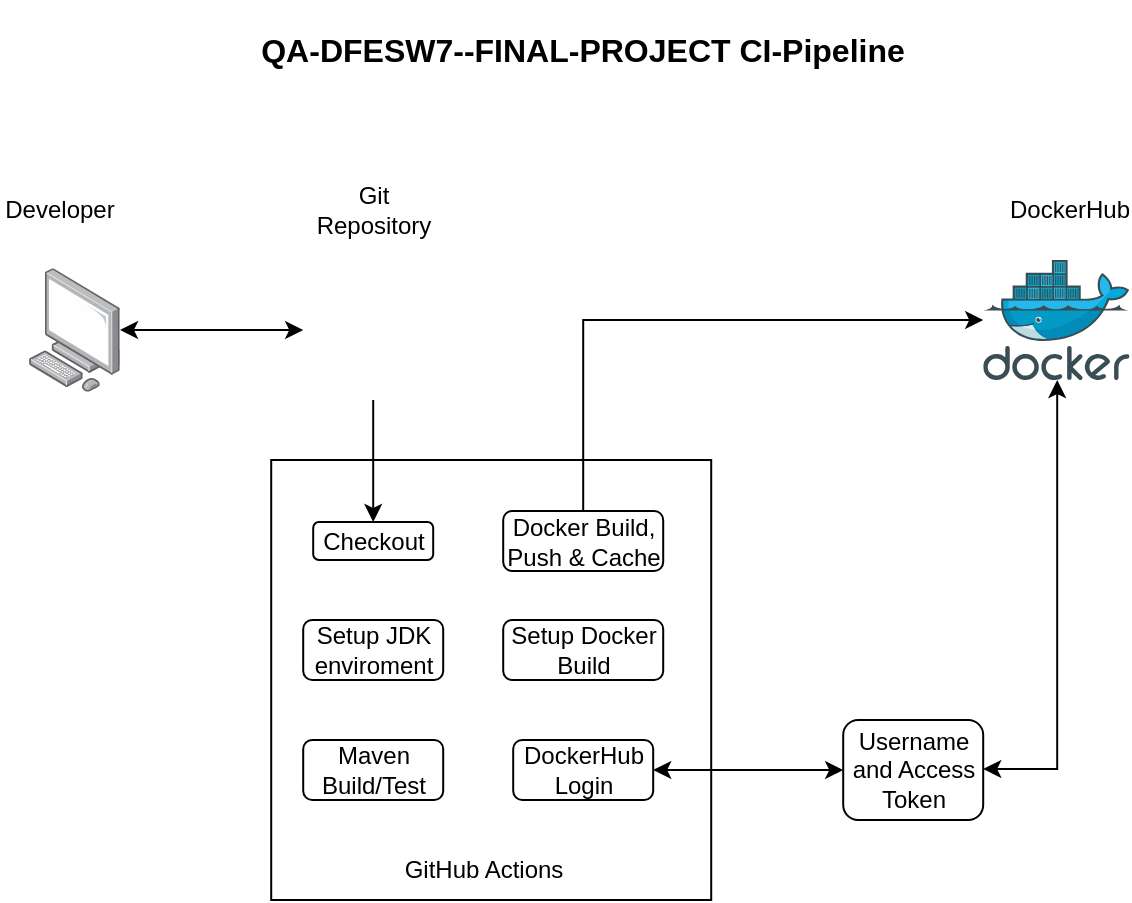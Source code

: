 <mxfile version="16.5.3" type="device"><diagram id="1xk9rnYiJrUXp07n0Z2M" name="Page-1"><mxGraphModel dx="946" dy="646" grid="1" gridSize="10" guides="1" tooltips="1" connect="1" arrows="1" fold="1" page="1" pageScale="1" pageWidth="827" pageHeight="1169" math="0" shadow="0"><root><mxCell id="0"/><mxCell id="1" parent="0"/><mxCell id="cm9ua1e88sHXzfhAURvw-1" value="" style="sketch=0;aspect=fixed;html=1;points=[];align=center;image;fontSize=12;image=img/lib/mscae/Docker.svg;" vertex="1" parent="1"><mxGeometry x="611.6" y="190" width="73.17" height="60" as="geometry"/></mxCell><mxCell id="cm9ua1e88sHXzfhAURvw-10" style="edgeStyle=orthogonalEdgeStyle;rounded=0;orthogonalLoop=1;jettySize=auto;html=1;entryX=0.5;entryY=0;entryDx=0;entryDy=0;" edge="1" parent="1" source="cm9ua1e88sHXzfhAURvw-2" target="cm9ua1e88sHXzfhAURvw-9"><mxGeometry relative="1" as="geometry"/></mxCell><mxCell id="cm9ua1e88sHXzfhAURvw-2" value="" style="shape=image;html=1;verticalAlign=top;verticalLabelPosition=bottom;labelBackgroundColor=#ffffff;imageAspect=0;aspect=fixed;image=https://cdn4.iconfinder.com/data/icons/ionicons/512/icon-social-github-128.png" vertex="1" parent="1"><mxGeometry x="271.6" y="190" width="70" height="70" as="geometry"/></mxCell><mxCell id="cm9ua1e88sHXzfhAURvw-3" value="" style="whiteSpace=wrap;html=1;aspect=fixed;fillColor=none;" vertex="1" parent="1"><mxGeometry x="255.6" y="290" width="220" height="220" as="geometry"/></mxCell><mxCell id="cm9ua1e88sHXzfhAURvw-4" value="" style="endArrow=classic;startArrow=classic;html=1;rounded=0;exitX=0;exitY=0.5;exitDx=0;exitDy=0;" edge="1" parent="1" source="cm9ua1e88sHXzfhAURvw-2" target="cm9ua1e88sHXzfhAURvw-5"><mxGeometry width="50" height="50" relative="1" as="geometry"><mxPoint x="441.6" y="490" as="sourcePoint"/><mxPoint x="491.6" y="440" as="targetPoint"/></mxGeometry></mxCell><mxCell id="cm9ua1e88sHXzfhAURvw-5" value="" style="points=[];aspect=fixed;html=1;align=center;shadow=0;dashed=0;image;image=img/lib/allied_telesis/computer_and_terminals/Personal_Computer.svg;fillColor=none;" vertex="1" parent="1"><mxGeometry x="134.4" y="194.1" width="45.6" height="61.8" as="geometry"/></mxCell><mxCell id="cm9ua1e88sHXzfhAURvw-7" value="Developer" style="text;html=1;strokeColor=none;fillColor=none;align=center;verticalAlign=middle;whiteSpace=wrap;rounded=0;" vertex="1" parent="1"><mxGeometry x="120" y="150" width="60" height="30" as="geometry"/></mxCell><mxCell id="cm9ua1e88sHXzfhAURvw-8" value="Git Repository" style="text;html=1;strokeColor=none;fillColor=none;align=center;verticalAlign=middle;whiteSpace=wrap;rounded=0;" vertex="1" parent="1"><mxGeometry x="276.6" y="150" width="60" height="30" as="geometry"/></mxCell><mxCell id="cm9ua1e88sHXzfhAURvw-9" value="Checkout" style="rounded=1;whiteSpace=wrap;html=1;fillColor=none;" vertex="1" parent="1"><mxGeometry x="276.6" y="321" width="60" height="19" as="geometry"/></mxCell><mxCell id="cm9ua1e88sHXzfhAURvw-12" value="Setup JDK enviroment" style="rounded=1;whiteSpace=wrap;html=1;fillColor=none;" vertex="1" parent="1"><mxGeometry x="271.6" y="370" width="70" height="30" as="geometry"/></mxCell><mxCell id="cm9ua1e88sHXzfhAURvw-13" value="Maven Build/Test" style="rounded=1;whiteSpace=wrap;html=1;fillColor=none;" vertex="1" parent="1"><mxGeometry x="271.6" y="430" width="70" height="30" as="geometry"/></mxCell><mxCell id="cm9ua1e88sHXzfhAURvw-15" value="DockerHub Login" style="rounded=1;whiteSpace=wrap;html=1;fillColor=none;" vertex="1" parent="1"><mxGeometry x="376.6" y="430" width="70" height="30" as="geometry"/></mxCell><mxCell id="cm9ua1e88sHXzfhAURvw-17" value="Setup Docker Build" style="rounded=1;whiteSpace=wrap;html=1;fillColor=none;" vertex="1" parent="1"><mxGeometry x="371.6" y="370" width="80" height="30" as="geometry"/></mxCell><mxCell id="cm9ua1e88sHXzfhAURvw-29" style="edgeStyle=orthogonalEdgeStyle;rounded=0;orthogonalLoop=1;jettySize=auto;html=1;" edge="1" parent="1" source="cm9ua1e88sHXzfhAURvw-18" target="cm9ua1e88sHXzfhAURvw-1"><mxGeometry relative="1" as="geometry"><Array as="points"><mxPoint x="411.6" y="220"/></Array></mxGeometry></mxCell><mxCell id="cm9ua1e88sHXzfhAURvw-18" value="Docker Build, Push &amp;amp; Cache" style="rounded=1;whiteSpace=wrap;html=1;fillColor=none;" vertex="1" parent="1"><mxGeometry x="371.6" y="315.5" width="80" height="30" as="geometry"/></mxCell><mxCell id="cm9ua1e88sHXzfhAURvw-22" value="GitHub Actions" style="text;html=1;strokeColor=none;fillColor=none;align=center;verticalAlign=middle;whiteSpace=wrap;rounded=0;" vertex="1" parent="1"><mxGeometry x="311.6" y="480" width="100" height="30" as="geometry"/></mxCell><mxCell id="cm9ua1e88sHXzfhAURvw-24" value="Username and Access Token" style="rounded=1;whiteSpace=wrap;html=1;fillColor=none;" vertex="1" parent="1"><mxGeometry x="541.6" y="420" width="70" height="50" as="geometry"/></mxCell><mxCell id="cm9ua1e88sHXzfhAURvw-26" value="" style="endArrow=classic;startArrow=classic;html=1;rounded=0;entryX=0;entryY=0.5;entryDx=0;entryDy=0;exitX=1;exitY=0.5;exitDx=0;exitDy=0;" edge="1" parent="1" source="cm9ua1e88sHXzfhAURvw-15" target="cm9ua1e88sHXzfhAURvw-24"><mxGeometry width="50" height="50" relative="1" as="geometry"><mxPoint x="511.6" y="580" as="sourcePoint"/><mxPoint x="561.6" y="530" as="targetPoint"/></mxGeometry></mxCell><mxCell id="cm9ua1e88sHXzfhAURvw-27" value="" style="endArrow=classic;startArrow=classic;html=1;rounded=0;exitX=1;exitY=0.5;exitDx=0;exitDy=0;edgeStyle=orthogonalEdgeStyle;" edge="1" parent="1" target="cm9ua1e88sHXzfhAURvw-1"><mxGeometry width="50" height="50" relative="1" as="geometry"><mxPoint x="611.6" y="444.5" as="sourcePoint"/><mxPoint x="706.6" y="444.5" as="targetPoint"/><Array as="points"><mxPoint x="648.6" y="445"/></Array></mxGeometry></mxCell><mxCell id="cm9ua1e88sHXzfhAURvw-30" value="DockerHub" style="text;html=1;strokeColor=none;fillColor=none;align=center;verticalAlign=middle;whiteSpace=wrap;rounded=0;" vertex="1" parent="1"><mxGeometry x="624.77" y="150" width="60" height="30" as="geometry"/></mxCell><mxCell id="cm9ua1e88sHXzfhAURvw-31" value="QA-DFESW7--FINAL-PROJECT CI-Pipeline" style="text;html=1;strokeColor=none;fillColor=none;align=center;verticalAlign=middle;whiteSpace=wrap;rounded=0;fontStyle=1;fontSize=16;" vertex="1" parent="1"><mxGeometry x="229.9" y="60" width="363.4" height="50" as="geometry"/></mxCell></root></mxGraphModel></diagram></mxfile>